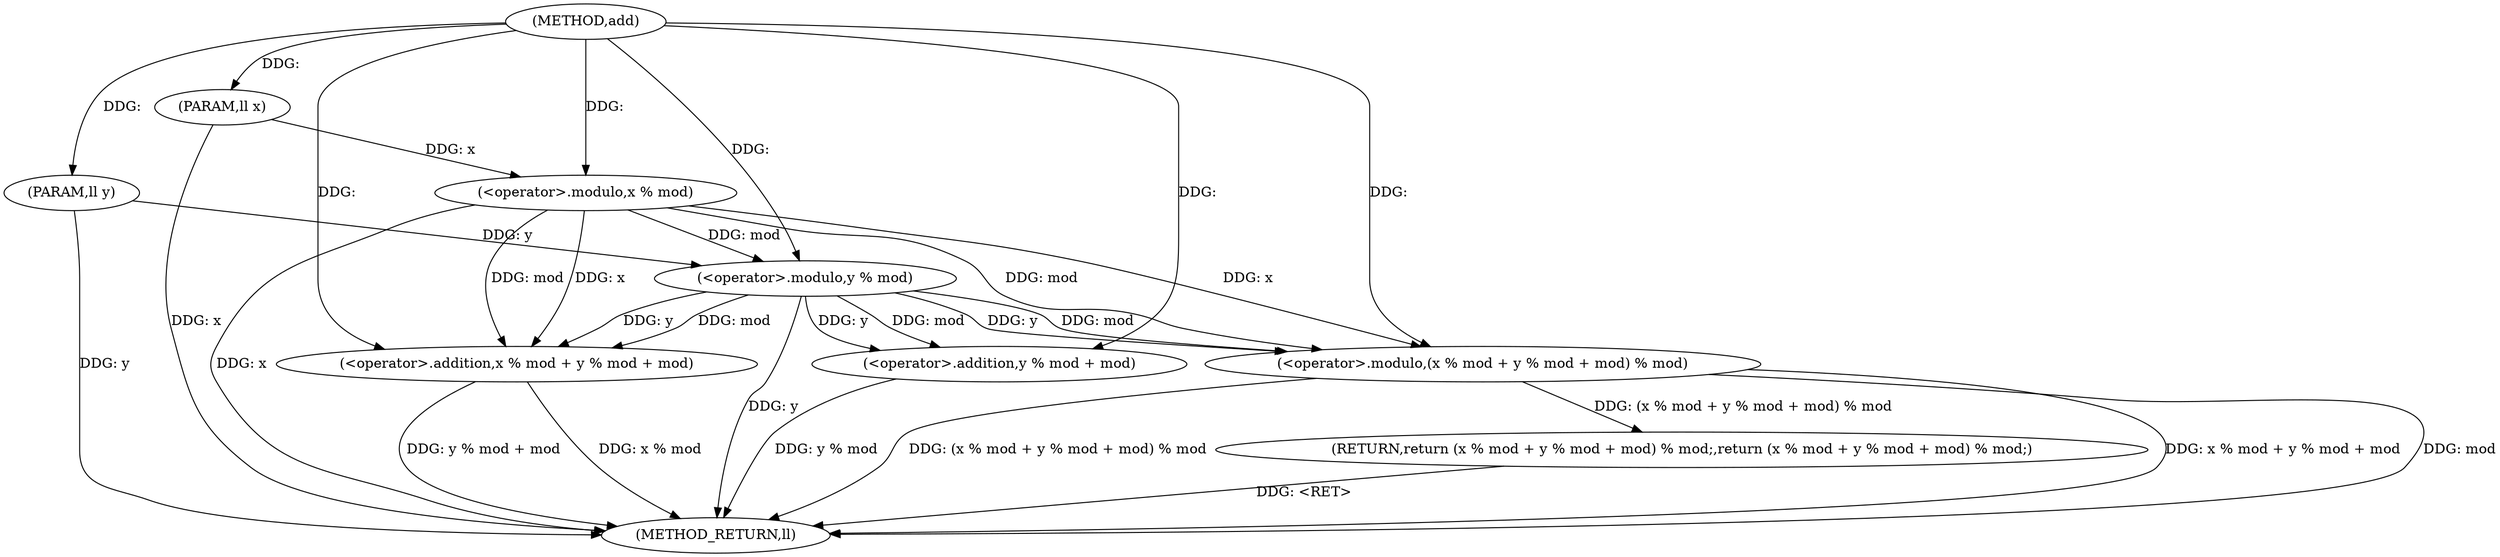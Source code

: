 digraph "add" {  
"1000108" [label = "(METHOD,add)" ]
"1000124" [label = "(METHOD_RETURN,ll)" ]
"1000109" [label = "(PARAM,ll x)" ]
"1000110" [label = "(PARAM,ll y)" ]
"1000112" [label = "(RETURN,return (x % mod + y % mod + mod) % mod;,return (x % mod + y % mod + mod) % mod;)" ]
"1000113" [label = "(<operator>.modulo,(x % mod + y % mod + mod) % mod)" ]
"1000114" [label = "(<operator>.addition,x % mod + y % mod + mod)" ]
"1000115" [label = "(<operator>.modulo,x % mod)" ]
"1000118" [label = "(<operator>.addition,y % mod + mod)" ]
"1000119" [label = "(<operator>.modulo,y % mod)" ]
  "1000109" -> "1000124"  [ label = "DDG: x"] 
  "1000110" -> "1000124"  [ label = "DDG: y"] 
  "1000115" -> "1000124"  [ label = "DDG: x"] 
  "1000114" -> "1000124"  [ label = "DDG: x % mod"] 
  "1000119" -> "1000124"  [ label = "DDG: y"] 
  "1000118" -> "1000124"  [ label = "DDG: y % mod"] 
  "1000114" -> "1000124"  [ label = "DDG: y % mod + mod"] 
  "1000113" -> "1000124"  [ label = "DDG: x % mod + y % mod + mod"] 
  "1000113" -> "1000124"  [ label = "DDG: mod"] 
  "1000113" -> "1000124"  [ label = "DDG: (x % mod + y % mod + mod) % mod"] 
  "1000112" -> "1000124"  [ label = "DDG: <RET>"] 
  "1000108" -> "1000109"  [ label = "DDG: "] 
  "1000108" -> "1000110"  [ label = "DDG: "] 
  "1000113" -> "1000112"  [ label = "DDG: (x % mod + y % mod + mod) % mod"] 
  "1000115" -> "1000113"  [ label = "DDG: mod"] 
  "1000115" -> "1000113"  [ label = "DDG: x"] 
  "1000119" -> "1000113"  [ label = "DDG: y"] 
  "1000119" -> "1000113"  [ label = "DDG: mod"] 
  "1000108" -> "1000113"  [ label = "DDG: "] 
  "1000115" -> "1000114"  [ label = "DDG: mod"] 
  "1000115" -> "1000114"  [ label = "DDG: x"] 
  "1000119" -> "1000114"  [ label = "DDG: y"] 
  "1000119" -> "1000114"  [ label = "DDG: mod"] 
  "1000108" -> "1000114"  [ label = "DDG: "] 
  "1000109" -> "1000115"  [ label = "DDG: x"] 
  "1000108" -> "1000115"  [ label = "DDG: "] 
  "1000119" -> "1000118"  [ label = "DDG: y"] 
  "1000119" -> "1000118"  [ label = "DDG: mod"] 
  "1000108" -> "1000118"  [ label = "DDG: "] 
  "1000110" -> "1000119"  [ label = "DDG: y"] 
  "1000108" -> "1000119"  [ label = "DDG: "] 
  "1000115" -> "1000119"  [ label = "DDG: mod"] 
}

